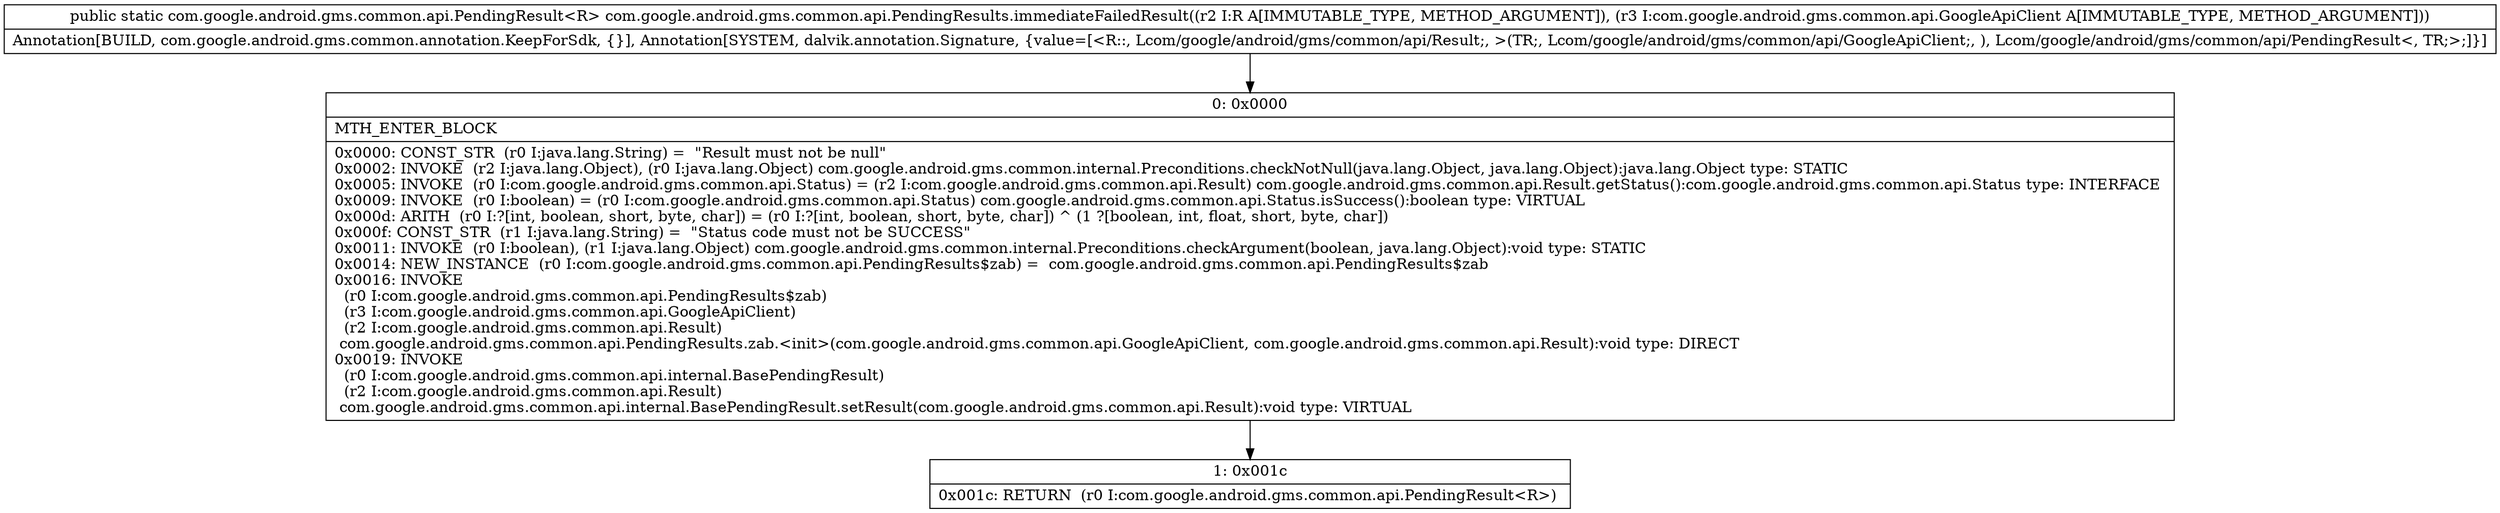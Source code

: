 digraph "CFG forcom.google.android.gms.common.api.PendingResults.immediateFailedResult(Lcom\/google\/android\/gms\/common\/api\/Result;Lcom\/google\/android\/gms\/common\/api\/GoogleApiClient;)Lcom\/google\/android\/gms\/common\/api\/PendingResult;" {
Node_0 [shape=record,label="{0\:\ 0x0000|MTH_ENTER_BLOCK\l|0x0000: CONST_STR  (r0 I:java.lang.String) =  \"Result must not be null\" \l0x0002: INVOKE  (r2 I:java.lang.Object), (r0 I:java.lang.Object) com.google.android.gms.common.internal.Preconditions.checkNotNull(java.lang.Object, java.lang.Object):java.lang.Object type: STATIC \l0x0005: INVOKE  (r0 I:com.google.android.gms.common.api.Status) = (r2 I:com.google.android.gms.common.api.Result) com.google.android.gms.common.api.Result.getStatus():com.google.android.gms.common.api.Status type: INTERFACE \l0x0009: INVOKE  (r0 I:boolean) = (r0 I:com.google.android.gms.common.api.Status) com.google.android.gms.common.api.Status.isSuccess():boolean type: VIRTUAL \l0x000d: ARITH  (r0 I:?[int, boolean, short, byte, char]) = (r0 I:?[int, boolean, short, byte, char]) ^ (1 ?[boolean, int, float, short, byte, char]) \l0x000f: CONST_STR  (r1 I:java.lang.String) =  \"Status code must not be SUCCESS\" \l0x0011: INVOKE  (r0 I:boolean), (r1 I:java.lang.Object) com.google.android.gms.common.internal.Preconditions.checkArgument(boolean, java.lang.Object):void type: STATIC \l0x0014: NEW_INSTANCE  (r0 I:com.google.android.gms.common.api.PendingResults$zab) =  com.google.android.gms.common.api.PendingResults$zab \l0x0016: INVOKE  \l  (r0 I:com.google.android.gms.common.api.PendingResults$zab)\l  (r3 I:com.google.android.gms.common.api.GoogleApiClient)\l  (r2 I:com.google.android.gms.common.api.Result)\l com.google.android.gms.common.api.PendingResults.zab.\<init\>(com.google.android.gms.common.api.GoogleApiClient, com.google.android.gms.common.api.Result):void type: DIRECT \l0x0019: INVOKE  \l  (r0 I:com.google.android.gms.common.api.internal.BasePendingResult)\l  (r2 I:com.google.android.gms.common.api.Result)\l com.google.android.gms.common.api.internal.BasePendingResult.setResult(com.google.android.gms.common.api.Result):void type: VIRTUAL \l}"];
Node_1 [shape=record,label="{1\:\ 0x001c|0x001c: RETURN  (r0 I:com.google.android.gms.common.api.PendingResult\<R\>) \l}"];
MethodNode[shape=record,label="{public static com.google.android.gms.common.api.PendingResult\<R\> com.google.android.gms.common.api.PendingResults.immediateFailedResult((r2 I:R A[IMMUTABLE_TYPE, METHOD_ARGUMENT]), (r3 I:com.google.android.gms.common.api.GoogleApiClient A[IMMUTABLE_TYPE, METHOD_ARGUMENT]))  | Annotation[BUILD, com.google.android.gms.common.annotation.KeepForSdk, \{\}], Annotation[SYSTEM, dalvik.annotation.Signature, \{value=[\<R::, Lcom\/google\/android\/gms\/common\/api\/Result;, \>(TR;, Lcom\/google\/android\/gms\/common\/api\/GoogleApiClient;, ), Lcom\/google\/android\/gms\/common\/api\/PendingResult\<, TR;\>;]\}]\l}"];
MethodNode -> Node_0;
Node_0 -> Node_1;
}

